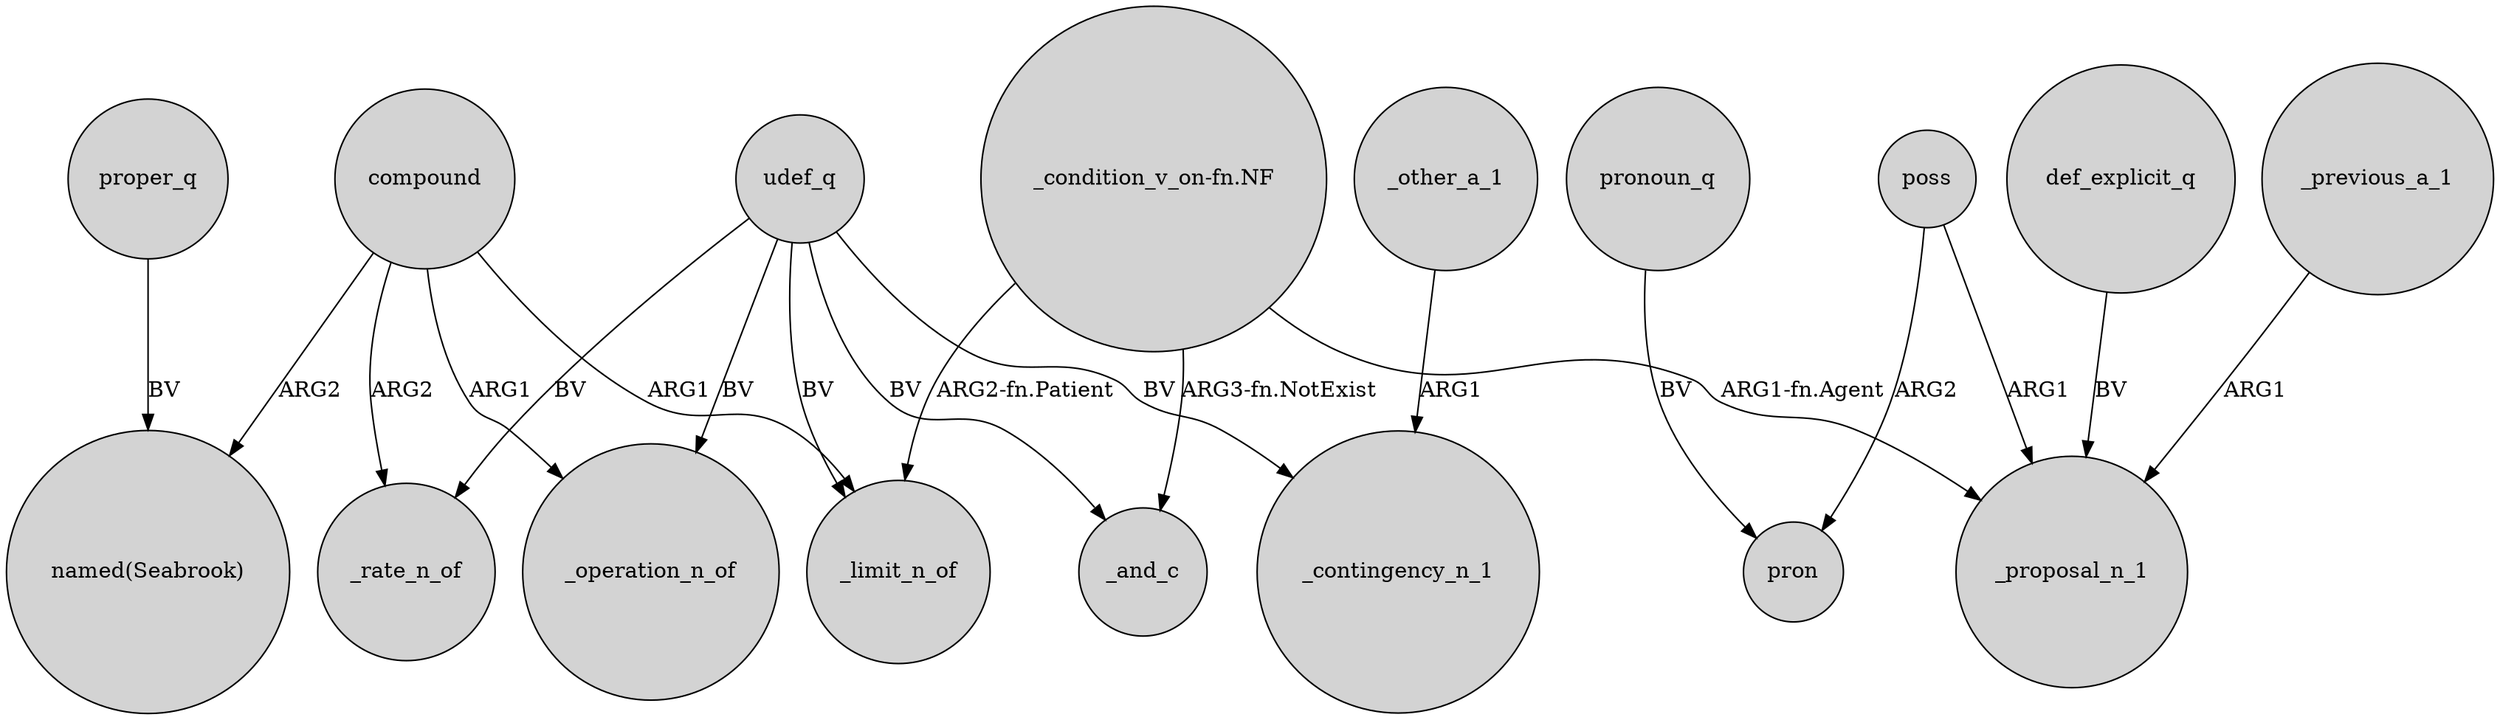 digraph {
	node [shape=circle style=filled]
	compound -> _operation_n_of [label=ARG1]
	poss -> pron [label=ARG2]
	compound -> _limit_n_of [label=ARG1]
	udef_q -> _rate_n_of [label=BV]
	proper_q -> "named(Seabrook)" [label=BV]
	"_condition_v_on-fn.NF" -> _limit_n_of [label="ARG2-fn.Patient"]
	_other_a_1 -> _contingency_n_1 [label=ARG1]
	pronoun_q -> pron [label=BV]
	poss -> _proposal_n_1 [label=ARG1]
	"_condition_v_on-fn.NF" -> _and_c [label="ARG3-fn.NotExist"]
	compound -> _rate_n_of [label=ARG2]
	"_condition_v_on-fn.NF" -> _proposal_n_1 [label="ARG1-fn.Agent"]
	def_explicit_q -> _proposal_n_1 [label=BV]
	_previous_a_1 -> _proposal_n_1 [label=ARG1]
	compound -> "named(Seabrook)" [label=ARG2]
	udef_q -> _and_c [label=BV]
	udef_q -> _operation_n_of [label=BV]
	udef_q -> _contingency_n_1 [label=BV]
	udef_q -> _limit_n_of [label=BV]
}
